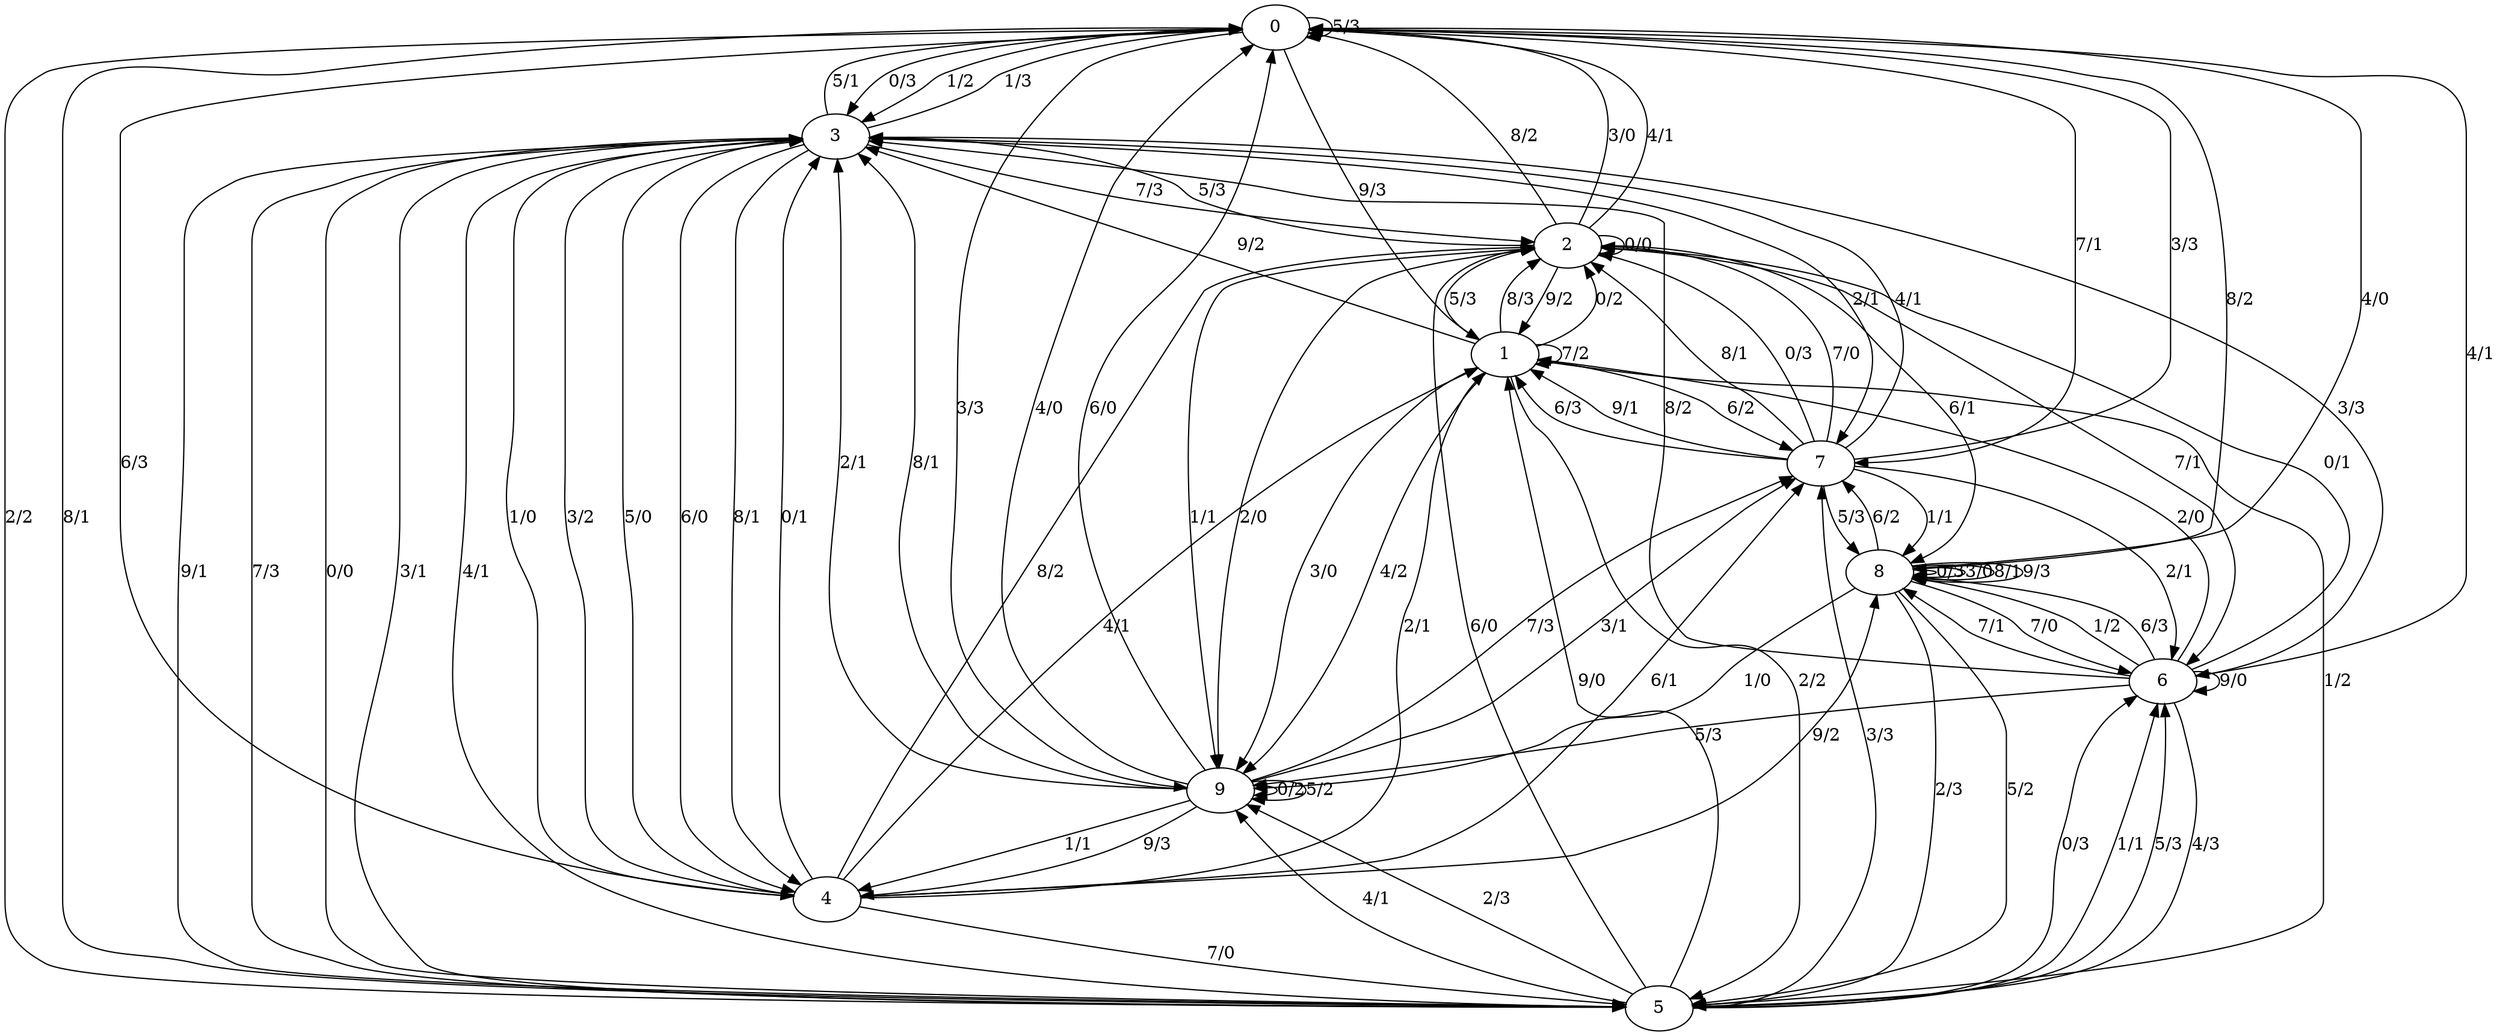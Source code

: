 digraph FSM {
0 -> 3 [label="0/3"]
0 -> 3 [label="1/2"]
0 -> 5 [label="2/2"]
0 -> 9 [label="3/3"]
0 -> 6 [label="4/1"]
0 -> 0 [label="5/3"]
0 -> 4 [label="6/3"]
0 -> 7 [label="7/1"]
0 -> 8 [label="8/2"]
0 -> 1 [label="9/3"]
1 -> 2 [label="0/2"]
1 -> 5 [label="1/2"]
1 -> 5 [label="2/2"]
1 -> 9 [label="3/0"]
1 -> 9 [label="4/2"]
1 -> 2 [label="5/3"]
1 -> 7 [label="6/2"]
1 -> 1 [label="7/2"]
1 -> 2 [label="8/3"]
1 -> 3 [label="9/2"]
2 -> 2 [label="0/0"]
2 -> 9 [label="1/1"]
2 -> 9 [label="2/0"]
2 -> 0 [label="3/0"]
2 -> 0 [label="4/1"]
2 -> 3 [label="5/3"]
2 -> 8 [label="6/1"]
2 -> 6 [label="7/1"]
2 -> 0 [label="8/2"]
2 -> 1 [label="9/2"]
3 -> 5 [label="0/0"]
3 -> 0 [label="1/3"]
3 -> 7 [label="2/1"]
3 -> 5 [label="3/1"]
3 -> 5 [label="4/1"]
3 -> 0 [label="5/1"]
3 -> 4 [label="6/0"]
3 -> 2 [label="7/3"]
3 -> 4 [label="8/1"]
3 -> 5 [label="9/1"]
4 -> 3 [label="0/1"]
4 -> 3 [label="1/0"]
4 -> 1 [label="2/1"]
4 -> 3 [label="3/2"]
4 -> 1 [label="4/1"]
4 -> 3 [label="5/0"]
4 -> 7 [label="6/1"]
4 -> 5 [label="7/0"]
4 -> 2 [label="8/2"]
4 -> 8 [label="9/2"]
5 -> 6 [label="0/3"]
5 -> 6 [label="1/1"]
5 -> 9 [label="2/3"]
5 -> 7 [label="3/3"]
5 -> 9 [label="4/1"]
5 -> 6 [label="5/3"]
5 -> 2 [label="6/0"]
5 -> 3 [label="7/3"]
5 -> 0 [label="8/1"]
5 -> 1 [label="9/0"]
6 -> 2 [label="0/1"]
6 -> 8 [label="1/2"]
6 -> 1 [label="2/0"]
6 -> 3 [label="3/3"]
6 -> 5 [label="4/3"]
6 -> 9 [label="5/3"]
6 -> 8 [label="6/3"]
6 -> 8 [label="7/1"]
6 -> 3 [label="8/2"]
6 -> 6 [label="9/0"]
7 -> 2 [label="0/3"]
7 -> 8 [label="1/1"]
7 -> 6 [label="2/1"]
7 -> 0 [label="3/3"]
7 -> 3 [label="4/1"]
7 -> 8 [label="5/3"]
7 -> 1 [label="6/3"]
7 -> 2 [label="7/0"]
7 -> 2 [label="8/1"]
7 -> 1 [label="9/1"]
8 -> 8 [label="0/3"]
8 -> 9 [label="1/0"]
8 -> 5 [label="2/3"]
8 -> 8 [label="3/0"]
8 -> 0 [label="4/0"]
8 -> 5 [label="5/2"]
8 -> 7 [label="6/2"]
8 -> 6 [label="7/0"]
8 -> 8 [label="8/1"]
8 -> 8 [label="9/3"]
9 -> 9 [label="0/2"]
9 -> 4 [label="1/1"]
9 -> 3 [label="2/1"]
9 -> 7 [label="3/1"]
9 -> 0 [label="4/0"]
9 -> 9 [label="5/2"]
9 -> 0 [label="6/0"]
9 -> 7 [label="7/3"]
9 -> 3 [label="8/1"]
9 -> 4 [label="9/3"]
}
